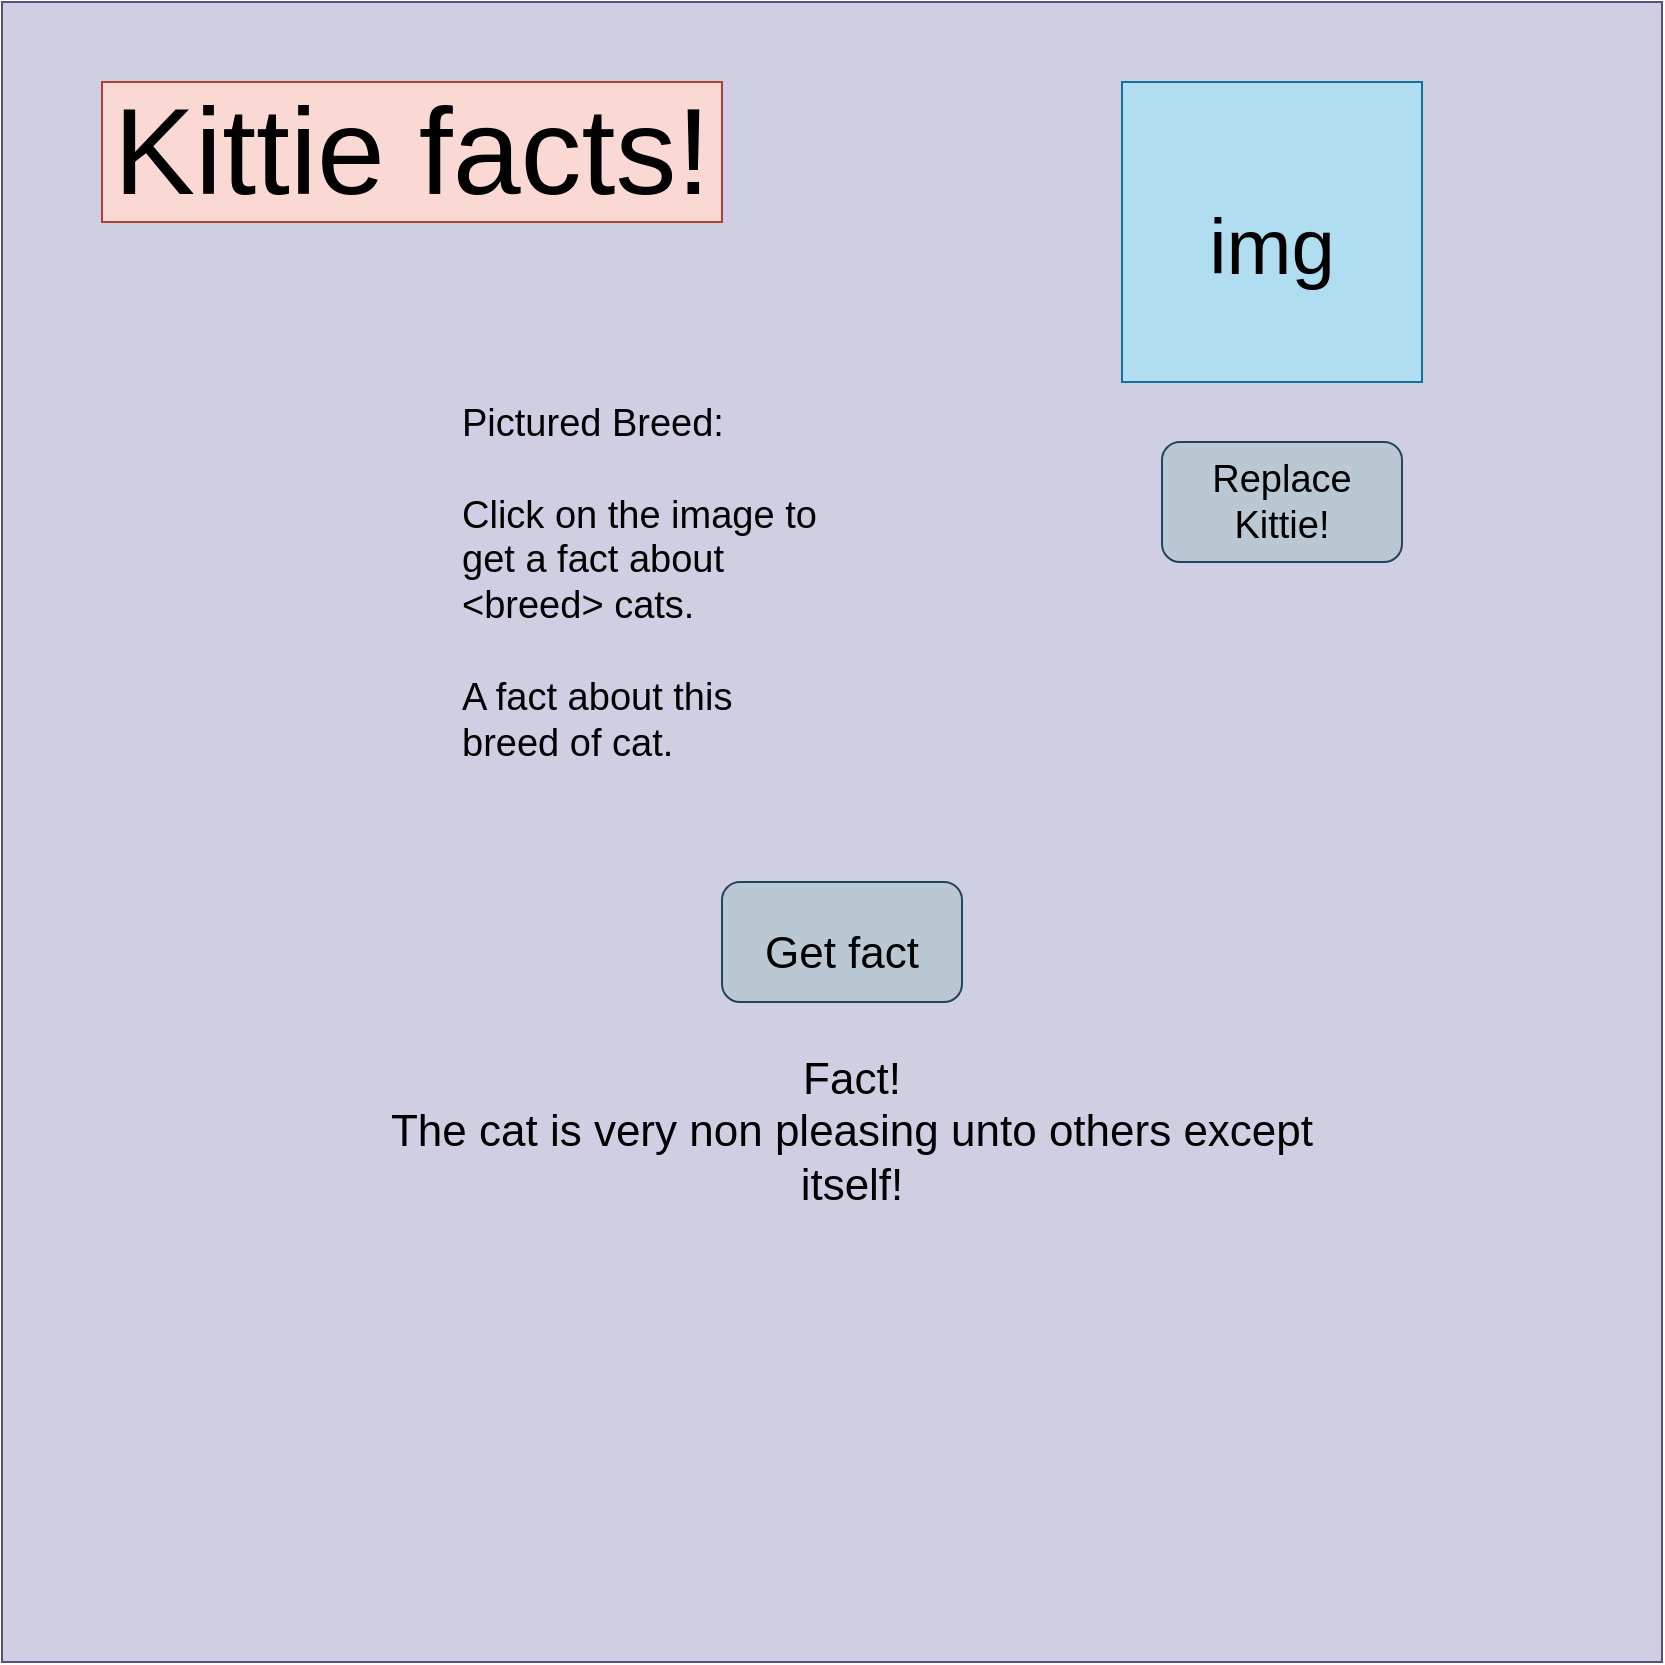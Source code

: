 <mxfile version="20.2.8" type="device"><diagram id="sBnKFyWQCiiO4vSRJGna" name="Page-1"><mxGraphModel dx="1422" dy="1852" grid="1" gridSize="10" guides="1" tooltips="1" connect="1" arrows="1" fold="1" page="1" pageScale="1" pageWidth="850" pageHeight="1100" background="none" math="0" shadow="0"><root><mxCell id="0"/><mxCell id="1" parent="0"/><mxCell id="8LcNaRC3fWyasfEjNmpf-3" value="" style="whiteSpace=wrap;html=1;aspect=fixed;fillColor=#d0cee2;strokeColor=#56517e;fontSize=17;" parent="1" vertex="1"><mxGeometry x="10" y="-250" width="830" height="830" as="geometry"/></mxCell><mxCell id="8LcNaRC3fWyasfEjNmpf-6" value="&lt;font style=&quot;font-size: 61px;&quot;&gt;Kittie facts!&lt;/font&gt;" style="text;html=1;align=center;verticalAlign=middle;whiteSpace=wrap;rounded=0;fillColor=#fad9d5;strokeColor=#ae4132;" parent="1" vertex="1"><mxGeometry x="60" y="-210" width="310" height="70" as="geometry"/></mxCell><mxCell id="8LcNaRC3fWyasfEjNmpf-7" value="&lt;font style=&quot;font-size: 39px;&quot;&gt;img&lt;/font&gt;" style="whiteSpace=wrap;html=1;aspect=fixed;fontSize=61;fillColor=#b1ddf0;strokeColor=#10739e;" parent="1" vertex="1"><mxGeometry x="570" y="-210" width="150" height="150" as="geometry"/></mxCell><mxCell id="8LcNaRC3fWyasfEjNmpf-9" value="&lt;font style=&quot;font-size: 22px;&quot;&gt;Get fact&lt;/font&gt;" style="rounded=1;whiteSpace=wrap;html=1;fontSize=39;fillColor=#bac8d3;strokeColor=#23445d;" parent="1" vertex="1"><mxGeometry x="370" y="190" width="120" height="60" as="geometry"/></mxCell><mxCell id="8LcNaRC3fWyasfEjNmpf-12" value="&lt;div&gt;Fact!&lt;br&gt;&lt;/div&gt;&lt;div&gt;The cat is very non pleasing unto others except itself!&lt;/div&gt;" style="text;html=1;strokeColor=none;fillColor=none;align=center;verticalAlign=middle;whiteSpace=wrap;rounded=0;fontSize=22;" parent="1" vertex="1"><mxGeometry x="180" y="270" width="510" height="90" as="geometry"/></mxCell><mxCell id="g3P970o7nivs2z0D9KlM-1" value="&lt;div style=&quot;font-size: 19px;&quot;&gt;Replace&lt;/div&gt;&lt;div style=&quot;font-size: 19px;&quot;&gt;Kittie!&lt;br style=&quot;font-size: 19px;&quot;&gt;&lt;/div&gt;" style="rounded=1;whiteSpace=wrap;html=1;fillColor=#bac8d3;strokeColor=#23445d;strokeWidth=1;fontSize=19;fontStyle=0" vertex="1" parent="1"><mxGeometry x="590" y="-30" width="120" height="60" as="geometry"/></mxCell><mxCell id="g3P970o7nivs2z0D9KlM-2" value="&lt;div&gt;Pictured Breed:&lt;/div&gt;&lt;div&gt;&lt;br&gt;&lt;/div&gt;&lt;div&gt;Click on the image to get a fact about &amp;lt;breed&amp;gt; cats.&lt;/div&gt;&lt;div&gt;&lt;br&gt;&lt;/div&gt;&lt;div&gt;A fact about this breed of cat.&lt;br&gt;&lt;/div&gt;" style="text;html=1;strokeColor=none;fillColor=none;spacing=5;spacingTop=-20;whiteSpace=wrap;overflow=hidden;rounded=0;strokeWidth=1;fontSize=19;" vertex="1" parent="1"><mxGeometry x="235" y="-40" width="190" height="190" as="geometry"/></mxCell></root></mxGraphModel></diagram></mxfile>